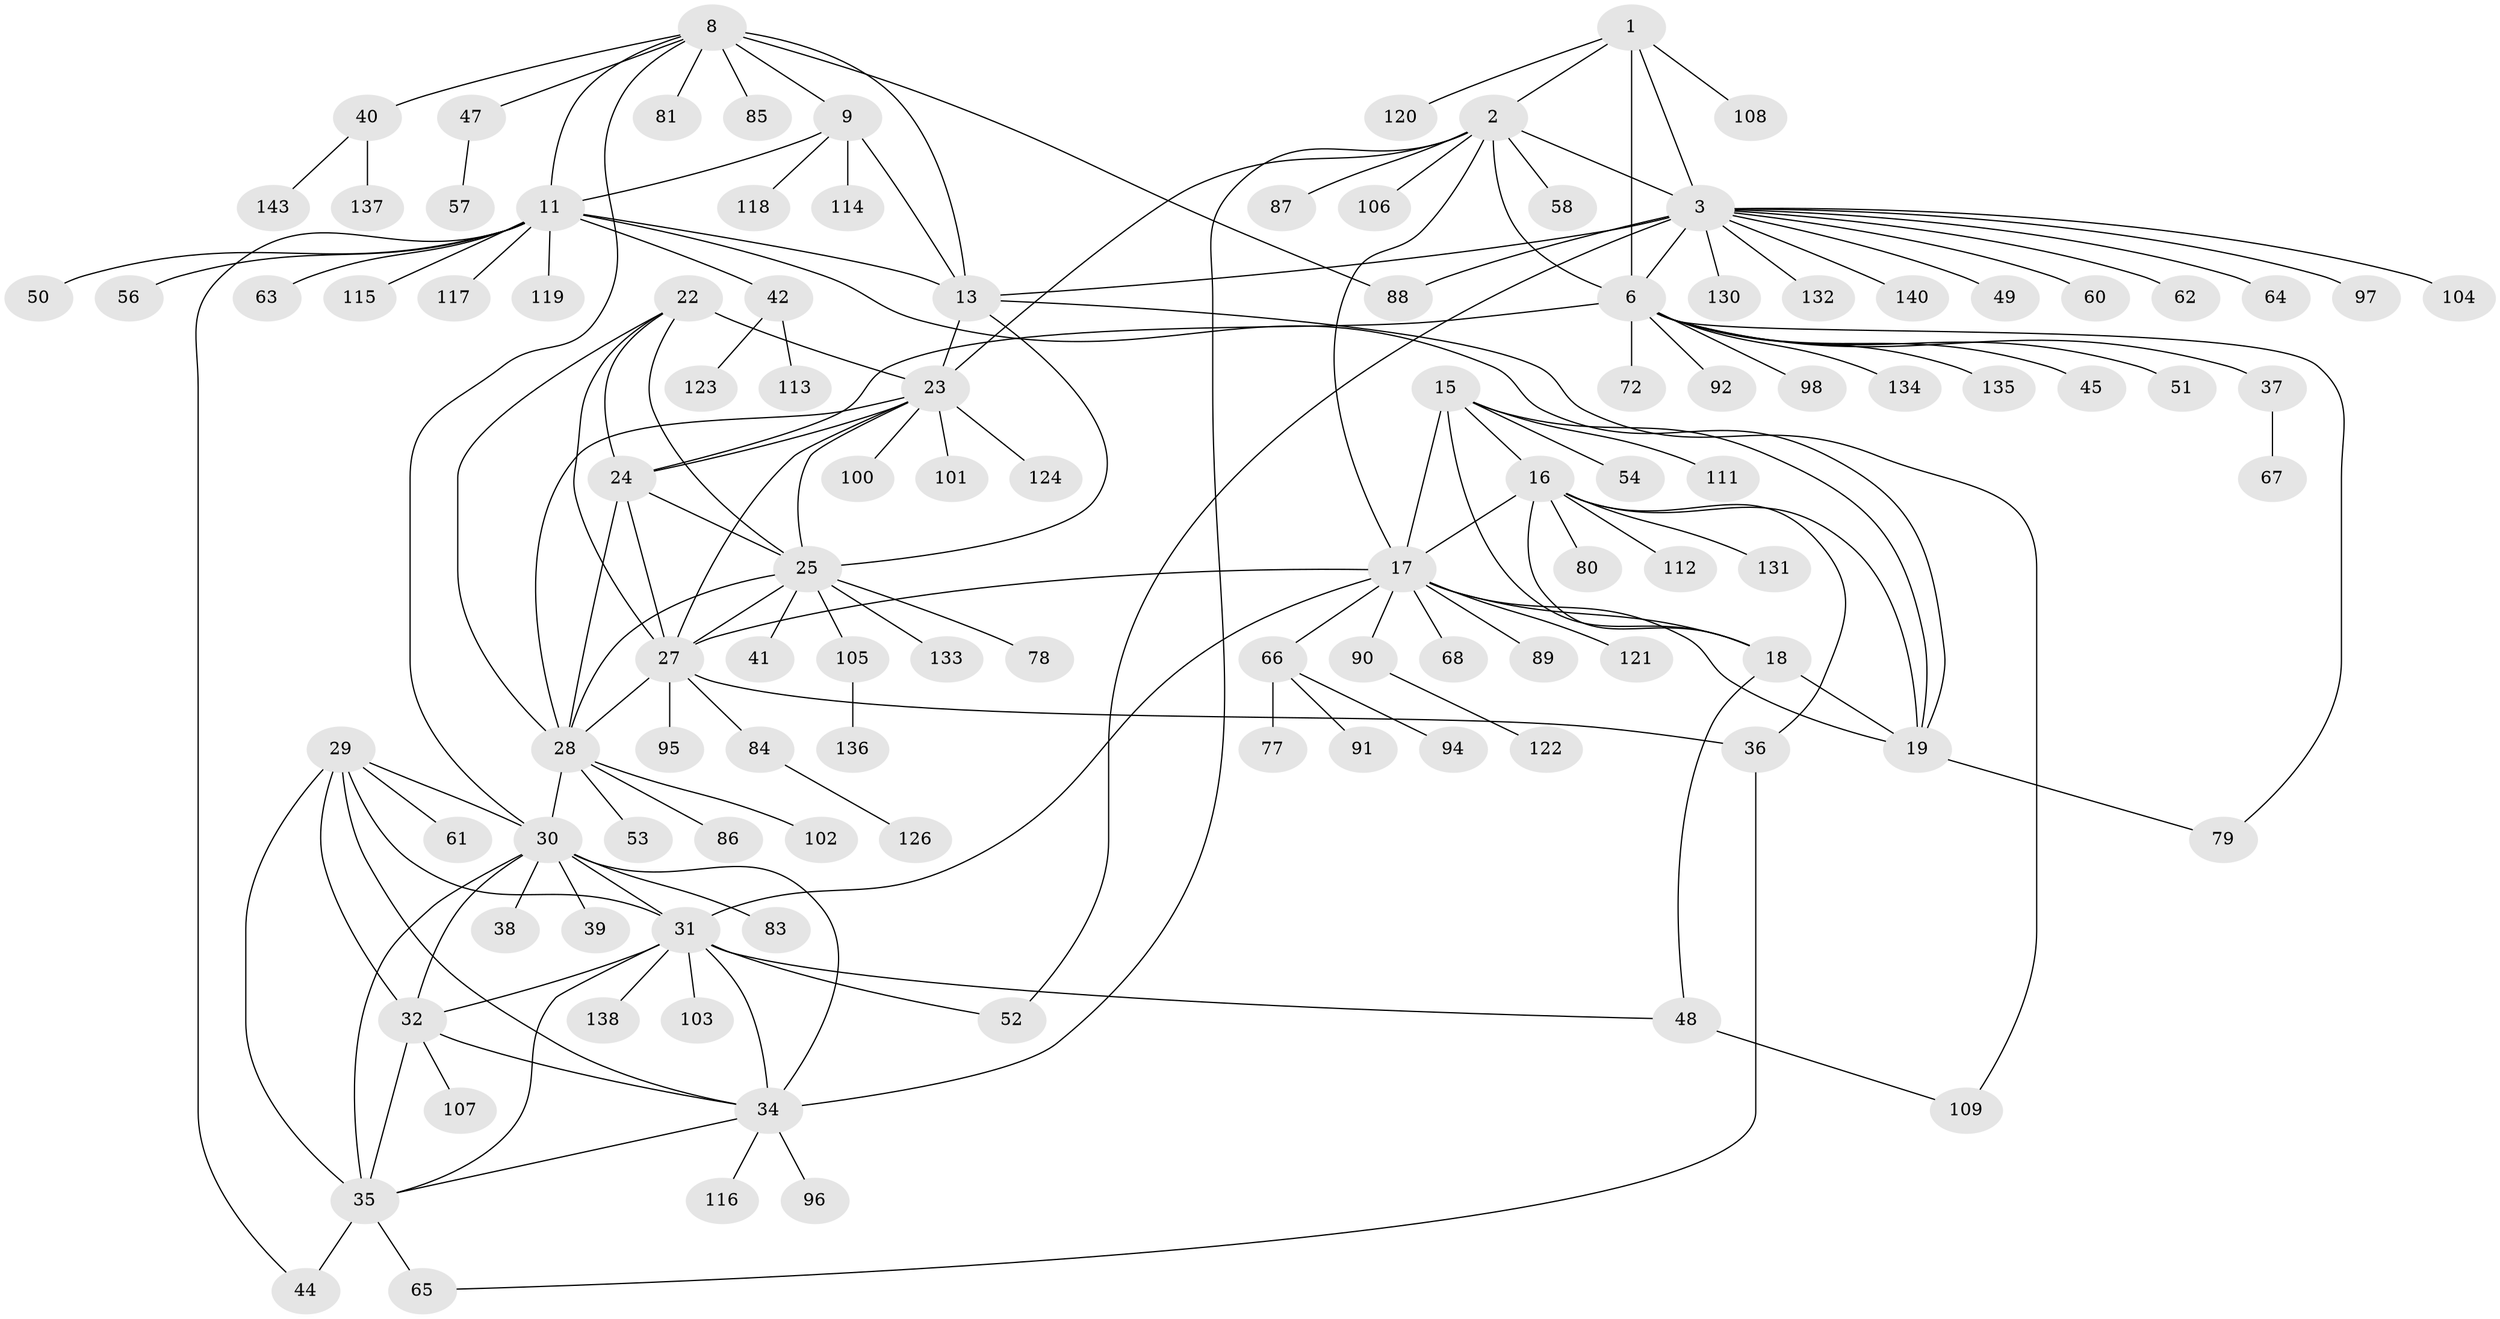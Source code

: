 // Generated by graph-tools (version 1.1) at 2025/24/03/03/25 07:24:13]
// undirected, 111 vertices, 158 edges
graph export_dot {
graph [start="1"]
  node [color=gray90,style=filled];
  1 [super="+4"];
  2 [super="+70"];
  3 [super="+5"];
  6 [super="+7"];
  8 [super="+12"];
  9 [super="+10"];
  11 [super="+14"];
  13 [super="+145"];
  15 [super="+20"];
  16 [super="+129"];
  17 [super="+21"];
  18 [super="+55"];
  19;
  22 [super="+142"];
  23 [super="+26"];
  24;
  25 [super="+93"];
  27 [super="+43"];
  28 [super="+125"];
  29 [super="+73"];
  30 [super="+33"];
  31 [super="+59"];
  32 [super="+141"];
  34 [super="+69"];
  35 [super="+75"];
  36;
  37;
  38;
  39;
  40 [super="+128"];
  41 [super="+74"];
  42 [super="+46"];
  44;
  45;
  47;
  48;
  49;
  50;
  51 [super="+71"];
  52;
  53 [super="+82"];
  54;
  56 [super="+139"];
  57;
  58;
  60;
  61;
  62;
  63;
  64;
  65 [super="+76"];
  66;
  67;
  68 [super="+99"];
  72;
  77;
  78;
  79;
  80;
  81;
  83;
  84 [super="+127"];
  85 [super="+110"];
  86;
  87;
  88;
  89;
  90;
  91 [super="+144"];
  92;
  94;
  95;
  96;
  97;
  98;
  100;
  101;
  102;
  103;
  104;
  105;
  106;
  107;
  108;
  109;
  111;
  112;
  113;
  114;
  115;
  116;
  117;
  118;
  119;
  120;
  121;
  122;
  123;
  124;
  126;
  130;
  131;
  132;
  133;
  134;
  135;
  136;
  137;
  138;
  140;
  143;
  1 -- 2 [weight=2];
  1 -- 3 [weight=4];
  1 -- 6 [weight=4];
  1 -- 120;
  1 -- 108;
  2 -- 3 [weight=2];
  2 -- 6 [weight=2];
  2 -- 34;
  2 -- 58;
  2 -- 87;
  2 -- 106;
  2 -- 23;
  2 -- 17;
  3 -- 6 [weight=4];
  3 -- 49;
  3 -- 60;
  3 -- 140;
  3 -- 64;
  3 -- 97;
  3 -- 130;
  3 -- 132;
  3 -- 104;
  3 -- 13;
  3 -- 52;
  3 -- 88;
  3 -- 62;
  6 -- 24;
  6 -- 45;
  6 -- 51;
  6 -- 72;
  6 -- 79;
  6 -- 92;
  6 -- 134;
  6 -- 135;
  6 -- 98;
  6 -- 37;
  8 -- 9 [weight=4];
  8 -- 11 [weight=4];
  8 -- 13 [weight=2];
  8 -- 30;
  8 -- 40;
  8 -- 47;
  8 -- 81;
  8 -- 88;
  8 -- 85;
  9 -- 11 [weight=4];
  9 -- 13 [weight=2];
  9 -- 114;
  9 -- 118;
  11 -- 13 [weight=2];
  11 -- 19;
  11 -- 42;
  11 -- 44;
  11 -- 50;
  11 -- 115;
  11 -- 117;
  11 -- 119;
  11 -- 56;
  11 -- 63;
  13 -- 23;
  13 -- 109;
  13 -- 25;
  15 -- 16 [weight=2];
  15 -- 17 [weight=4];
  15 -- 18 [weight=2];
  15 -- 19 [weight=2];
  15 -- 54;
  15 -- 111;
  16 -- 17 [weight=2];
  16 -- 18;
  16 -- 19;
  16 -- 36;
  16 -- 80;
  16 -- 112;
  16 -- 131;
  17 -- 18 [weight=2];
  17 -- 19 [weight=2];
  17 -- 27;
  17 -- 31;
  17 -- 66;
  17 -- 89;
  17 -- 121;
  17 -- 68;
  17 -- 90;
  18 -- 19;
  18 -- 48;
  19 -- 79;
  22 -- 23 [weight=2];
  22 -- 24;
  22 -- 25;
  22 -- 27;
  22 -- 28;
  23 -- 24 [weight=2];
  23 -- 25 [weight=2];
  23 -- 27 [weight=2];
  23 -- 28 [weight=2];
  23 -- 100;
  23 -- 101;
  23 -- 124;
  24 -- 25;
  24 -- 27;
  24 -- 28;
  25 -- 27;
  25 -- 28;
  25 -- 41;
  25 -- 78;
  25 -- 105;
  25 -- 133;
  27 -- 28;
  27 -- 36;
  27 -- 95;
  27 -- 84;
  28 -- 30;
  28 -- 53;
  28 -- 86;
  28 -- 102;
  29 -- 30 [weight=2];
  29 -- 31;
  29 -- 32;
  29 -- 34;
  29 -- 35;
  29 -- 61;
  30 -- 31 [weight=2];
  30 -- 32 [weight=2];
  30 -- 34 [weight=2];
  30 -- 35 [weight=2];
  30 -- 83;
  30 -- 38;
  30 -- 39;
  31 -- 32;
  31 -- 34;
  31 -- 35;
  31 -- 48;
  31 -- 52;
  31 -- 103;
  31 -- 138;
  32 -- 34;
  32 -- 35;
  32 -- 107;
  34 -- 35;
  34 -- 96;
  34 -- 116;
  35 -- 44;
  35 -- 65;
  36 -- 65;
  37 -- 67;
  40 -- 137;
  40 -- 143;
  42 -- 113;
  42 -- 123;
  47 -- 57;
  48 -- 109;
  66 -- 77;
  66 -- 91;
  66 -- 94;
  84 -- 126;
  90 -- 122;
  105 -- 136;
}
